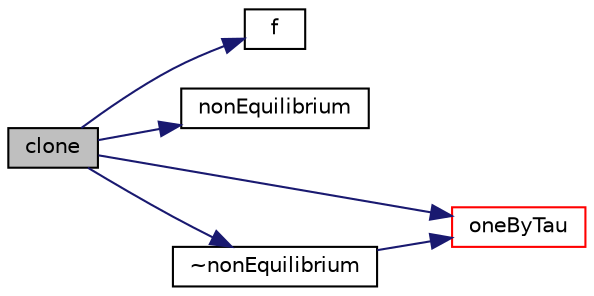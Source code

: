 digraph "clone"
{
  bgcolor="transparent";
  edge [fontname="Helvetica",fontsize="10",labelfontname="Helvetica",labelfontsize="10"];
  node [fontname="Helvetica",fontsize="10",shape=record];
  rankdir="LR";
  Node1 [label="clone",height=0.2,width=0.4,color="black", fillcolor="grey75", style="filled", fontcolor="black"];
  Node1 -> Node2 [color="midnightblue",fontsize="10",style="solid",fontname="Helvetica"];
  Node2 [label="f",height=0.2,width=0.4,color="black",URL="$a03940.html#a888be93833ac7a23170555c69c690288"];
  Node1 -> Node3 [color="midnightblue",fontsize="10",style="solid",fontname="Helvetica"];
  Node3 [label="nonEquilibrium",height=0.2,width=0.4,color="black",URL="$a01620.html#aa9242412d5e871149a5d9ee348022af8",tooltip="Constructors. "];
  Node1 -> Node4 [color="midnightblue",fontsize="10",style="solid",fontname="Helvetica"];
  Node4 [label="oneByTau",height=0.2,width=0.4,color="red",URL="$a01620.html#a8c84ec9cb3bb165ff0ca2c7160d99c93",tooltip="Member Functions. "];
  Node1 -> Node5 [color="midnightblue",fontsize="10",style="solid",fontname="Helvetica"];
  Node5 [label="~nonEquilibrium",height=0.2,width=0.4,color="black",URL="$a01620.html#a388bf5d180f8b127c0dba416bae03a29",tooltip="Destructor. "];
  Node5 -> Node4 [color="midnightblue",fontsize="10",style="solid",fontname="Helvetica"];
}
